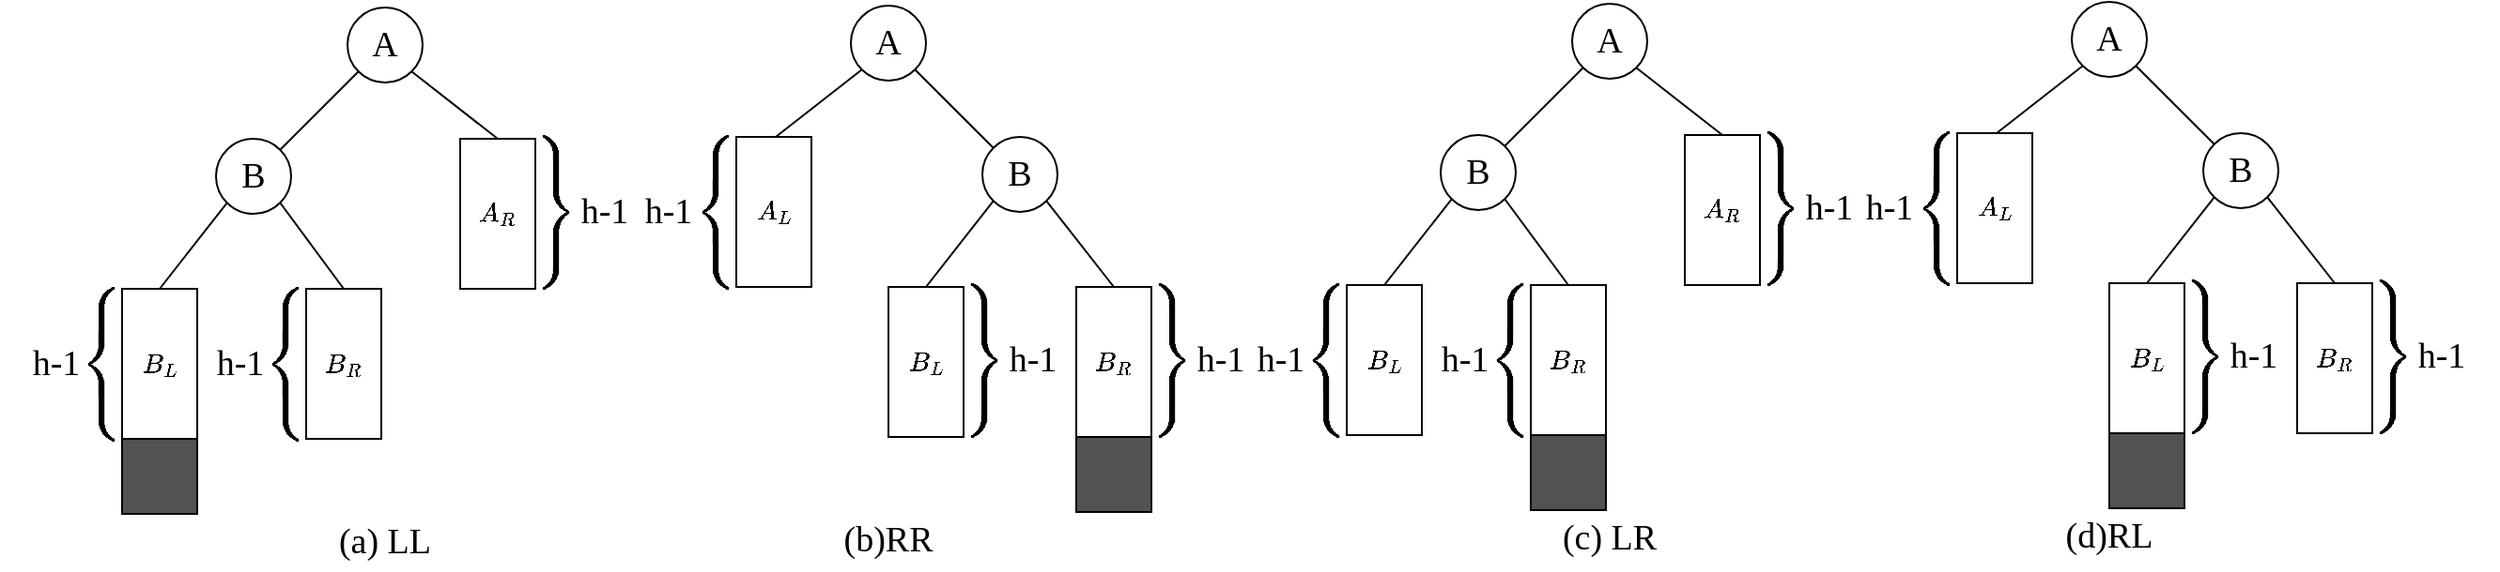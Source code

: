 <mxfile version="23.0.2" type="device">
  <diagram name="第 1 页" id="KQCiJwFa0hS5rHlSRLIT">
    <mxGraphModel dx="1378" dy="1065" grid="1" gridSize="10" guides="1" tooltips="1" connect="1" arrows="1" fold="1" page="1" pageScale="1" pageWidth="827" pageHeight="1169" math="1" shadow="0">
      <root>
        <mxCell id="0" />
        <mxCell id="1" parent="0" />
        <mxCell id="DSus3vwQZFm3lOOcsBD6-126" value="" style="group;flipH=0;" vertex="1" connectable="0" parent="1">
          <mxGeometry x="27" y="80" width="352" height="300" as="geometry" />
        </mxCell>
        <mxCell id="DSus3vwQZFm3lOOcsBD6-1" value="A" style="ellipse;whiteSpace=wrap;html=1;fontFamily=Times New Roman;fontSize=19;" vertex="1" parent="DSus3vwQZFm3lOOcsBD6-126">
          <mxGeometry x="185" width="40" height="40" as="geometry" />
        </mxCell>
        <mxCell id="DSus3vwQZFm3lOOcsBD6-2" value="B" style="ellipse;whiteSpace=wrap;html=1;fontFamily=Times New Roman;fontSize=19;" vertex="1" parent="DSus3vwQZFm3lOOcsBD6-126">
          <mxGeometry x="115" y="70" width="40" height="40" as="geometry" />
        </mxCell>
        <mxCell id="DSus3vwQZFm3lOOcsBD6-6" style="rounded=0;orthogonalLoop=1;jettySize=auto;html=1;exitX=0;exitY=1;exitDx=0;exitDy=0;endArrow=none;endFill=0;" edge="1" parent="DSus3vwQZFm3lOOcsBD6-126" source="DSus3vwQZFm3lOOcsBD6-1" target="DSus3vwQZFm3lOOcsBD6-2">
          <mxGeometry relative="1" as="geometry" />
        </mxCell>
        <mxCell id="DSus3vwQZFm3lOOcsBD6-43" value="" style="group" vertex="1" connectable="0" parent="DSus3vwQZFm3lOOcsBD6-126">
          <mxGeometry y="150" width="105" height="120" as="geometry" />
        </mxCell>
        <mxCell id="DSus3vwQZFm3lOOcsBD6-36" value="&lt;font style=&quot;font-size: 19px;&quot; face=&quot;Times New Roman&quot;&gt;h-1&lt;/font&gt;" style="text;html=1;strokeColor=none;fillColor=none;align=center;verticalAlign=middle;whiteSpace=wrap;rounded=0;fontSize=11;fontFamily=Helvetica;fontColor=default;" vertex="1" parent="DSus3vwQZFm3lOOcsBD6-43">
          <mxGeometry y="25" width="60" height="30" as="geometry" />
        </mxCell>
        <mxCell id="DSus3vwQZFm3lOOcsBD6-23" value="&lt;font style=&quot;font-size: 23px;&quot;&gt;$$ \Bigg \{$$&lt;/font&gt;" style="text;html=1;strokeColor=none;fillColor=none;align=center;verticalAlign=middle;whiteSpace=wrap;rounded=0;fontSize=11;fontFamily=Helvetica;fontColor=default;" vertex="1" parent="DSus3vwQZFm3lOOcsBD6-43">
          <mxGeometry x="24" y="25" width="60" height="30" as="geometry" />
        </mxCell>
        <mxCell id="DSus3vwQZFm3lOOcsBD6-33" value="" style="group" vertex="1" connectable="0" parent="DSus3vwQZFm3lOOcsBD6-43">
          <mxGeometry x="65" width="40" height="120" as="geometry" />
        </mxCell>
        <mxCell id="DSus3vwQZFm3lOOcsBD6-12" value="&lt;font style=&quot;font-size: 12px;&quot;&gt;$$B_L$$&lt;/font&gt;" style="rounded=0;whiteSpace=wrap;html=1;direction=west;" vertex="1" parent="DSus3vwQZFm3lOOcsBD6-33">
          <mxGeometry width="40" height="80" as="geometry" />
        </mxCell>
        <mxCell id="DSus3vwQZFm3lOOcsBD6-55" value="" style="rounded=0;whiteSpace=wrap;html=1;fontFamily=Helvetica;fontSize=11;fontColor=default;fillStyle=auto;fillColor=#525252;gradientColor=none;container=0;" vertex="1" parent="DSus3vwQZFm3lOOcsBD6-43">
          <mxGeometry x="65" y="80" width="40" height="40" as="geometry" />
        </mxCell>
        <mxCell id="DSus3vwQZFm3lOOcsBD6-13" style="edgeStyle=none;shape=connector;rounded=0;orthogonalLoop=1;jettySize=auto;html=1;exitX=0;exitY=1;exitDx=0;exitDy=0;entryX=0.5;entryY=1;entryDx=0;entryDy=0;labelBackgroundColor=default;strokeColor=default;align=center;verticalAlign=middle;fontFamily=Helvetica;fontSize=11;fontColor=default;endArrow=none;endFill=0;" edge="1" parent="DSus3vwQZFm3lOOcsBD6-126" source="DSus3vwQZFm3lOOcsBD6-2" target="DSus3vwQZFm3lOOcsBD6-12">
          <mxGeometry relative="1" as="geometry" />
        </mxCell>
        <mxCell id="DSus3vwQZFm3lOOcsBD6-49" value="" style="group" vertex="1" connectable="0" parent="DSus3vwQZFm3lOOcsBD6-126">
          <mxGeometry x="98" y="150" width="105" height="120" as="geometry" />
        </mxCell>
        <mxCell id="DSus3vwQZFm3lOOcsBD6-50" value="&lt;font style=&quot;font-size: 19px;&quot; face=&quot;Times New Roman&quot;&gt;h-1&lt;/font&gt;" style="text;html=1;strokeColor=none;fillColor=none;align=center;verticalAlign=middle;whiteSpace=wrap;rounded=0;fontSize=11;fontFamily=Helvetica;fontColor=default;" vertex="1" parent="DSus3vwQZFm3lOOcsBD6-49">
          <mxGeometry y="25" width="60" height="30" as="geometry" />
        </mxCell>
        <mxCell id="DSus3vwQZFm3lOOcsBD6-51" value="&lt;font style=&quot;font-size: 23px;&quot;&gt;$$ \Bigg \{$$&lt;/font&gt;" style="text;html=1;strokeColor=none;fillColor=none;align=center;verticalAlign=middle;whiteSpace=wrap;rounded=0;fontSize=11;fontFamily=Helvetica;fontColor=default;" vertex="1" parent="DSus3vwQZFm3lOOcsBD6-49">
          <mxGeometry x="24" y="25" width="60" height="30" as="geometry" />
        </mxCell>
        <mxCell id="DSus3vwQZFm3lOOcsBD6-52" value="" style="group" vertex="1" connectable="0" parent="DSus3vwQZFm3lOOcsBD6-49">
          <mxGeometry x="65" width="40" height="120" as="geometry" />
        </mxCell>
        <mxCell id="DSus3vwQZFm3lOOcsBD6-53" value="&lt;font style=&quot;font-size: 12px;&quot;&gt;$$B_R$$&lt;/font&gt;" style="rounded=0;whiteSpace=wrap;html=1;direction=west;" vertex="1" parent="DSus3vwQZFm3lOOcsBD6-52">
          <mxGeometry width="40" height="80" as="geometry" />
        </mxCell>
        <mxCell id="DSus3vwQZFm3lOOcsBD6-54" style="edgeStyle=none;shape=connector;rounded=0;orthogonalLoop=1;jettySize=auto;html=1;exitX=1;exitY=1;exitDx=0;exitDy=0;entryX=0.5;entryY=1;entryDx=0;entryDy=0;labelBackgroundColor=default;strokeColor=default;align=center;verticalAlign=middle;fontFamily=Helvetica;fontSize=11;fontColor=default;endArrow=none;endFill=0;" edge="1" parent="DSus3vwQZFm3lOOcsBD6-126" source="DSus3vwQZFm3lOOcsBD6-2" target="DSus3vwQZFm3lOOcsBD6-53">
          <mxGeometry relative="1" as="geometry" />
        </mxCell>
        <mxCell id="DSus3vwQZFm3lOOcsBD6-67" value="" style="group" vertex="1" connectable="0" parent="DSus3vwQZFm3lOOcsBD6-126">
          <mxGeometry x="245" y="70" width="107" height="80" as="geometry" />
        </mxCell>
        <mxCell id="DSus3vwQZFm3lOOcsBD6-57" value="&lt;font style=&quot;font-size: 19px;&quot; face=&quot;Times New Roman&quot;&gt;h-1&lt;/font&gt;" style="text;html=1;strokeColor=none;fillColor=none;align=center;verticalAlign=middle;whiteSpace=wrap;rounded=0;fontSize=11;fontFamily=Helvetica;fontColor=default;" vertex="1" parent="DSus3vwQZFm3lOOcsBD6-67">
          <mxGeometry x="47" y="24" width="60" height="30" as="geometry" />
        </mxCell>
        <mxCell id="DSus3vwQZFm3lOOcsBD6-58" value="" style="group" vertex="1" connectable="0" parent="DSus3vwQZFm3lOOcsBD6-67">
          <mxGeometry width="81" height="80" as="geometry" />
        </mxCell>
        <mxCell id="DSus3vwQZFm3lOOcsBD6-3" value="$$A_R$$" style="rounded=0;whiteSpace=wrap;html=1;" vertex="1" parent="DSus3vwQZFm3lOOcsBD6-58">
          <mxGeometry width="40" height="80" as="geometry" />
        </mxCell>
        <mxCell id="DSus3vwQZFm3lOOcsBD6-20" value="&lt;font style=&quot;font-size: 23px;&quot;&gt;$$ \Bigg \}$$&lt;/font&gt;" style="text;html=1;strokeColor=none;fillColor=none;align=center;verticalAlign=middle;whiteSpace=wrap;rounded=0;fontSize=11;fontFamily=Helvetica;fontColor=default;" vertex="1" parent="DSus3vwQZFm3lOOcsBD6-58">
          <mxGeometry x="21" y="24" width="60" height="30" as="geometry" />
        </mxCell>
        <mxCell id="DSus3vwQZFm3lOOcsBD6-15" style="edgeStyle=none;shape=connector;rounded=0;orthogonalLoop=1;jettySize=auto;html=1;exitX=1;exitY=1;exitDx=0;exitDy=0;entryX=0.5;entryY=0;entryDx=0;entryDy=0;labelBackgroundColor=default;strokeColor=default;align=center;verticalAlign=middle;fontFamily=Helvetica;fontSize=11;fontColor=default;endArrow=none;endFill=0;" edge="1" parent="DSus3vwQZFm3lOOcsBD6-126" source="DSus3vwQZFm3lOOcsBD6-1" target="DSus3vwQZFm3lOOcsBD6-3">
          <mxGeometry relative="1" as="geometry" />
        </mxCell>
        <mxCell id="DSus3vwQZFm3lOOcsBD6-78" value="&lt;span style=&quot;font-size: 19px;&quot;&gt;&lt;font face=&quot;Times New Roman&quot;&gt;(a) LL&lt;/font&gt;&lt;/span&gt;" style="text;html=1;strokeColor=none;fillColor=none;align=center;verticalAlign=middle;whiteSpace=wrap;rounded=0;fontSize=11;fontFamily=Helvetica;fontColor=default;" vertex="1" parent="DSus3vwQZFm3lOOcsBD6-126">
          <mxGeometry x="175" y="270" width="60" height="30" as="geometry" />
        </mxCell>
        <mxCell id="DSus3vwQZFm3lOOcsBD6-191" value="" style="group" vertex="1" connectable="0" parent="1">
          <mxGeometry x="353" y="79" width="353" height="300" as="geometry" />
        </mxCell>
        <mxCell id="DSus3vwQZFm3lOOcsBD6-154" style="edgeStyle=none;shape=connector;rounded=0;orthogonalLoop=1;jettySize=auto;html=1;exitX=0;exitY=1;exitDx=0;exitDy=0;entryX=0.5;entryY=0;entryDx=0;entryDy=0;labelBackgroundColor=default;strokeColor=default;align=center;verticalAlign=middle;fontFamily=Helvetica;fontSize=11;fontColor=default;endArrow=none;endFill=0;" edge="1" parent="DSus3vwQZFm3lOOcsBD6-191" source="DSus3vwQZFm3lOOcsBD6-151">
          <mxGeometry relative="1" as="geometry">
            <mxPoint x="87.0" y="70" as="targetPoint" />
          </mxGeometry>
        </mxCell>
        <mxCell id="DSus3vwQZFm3lOOcsBD6-151" value="A" style="ellipse;whiteSpace=wrap;html=1;fontFamily=Times New Roman;fontSize=19;fontColor=default;" vertex="1" parent="DSus3vwQZFm3lOOcsBD6-191">
          <mxGeometry x="127" width="40" height="40" as="geometry" />
        </mxCell>
        <mxCell id="DSus3vwQZFm3lOOcsBD6-153" value="&lt;font style=&quot;font-size: 19px;&quot; face=&quot;Times New Roman&quot;&gt;B&lt;/font&gt;" style="ellipse;whiteSpace=wrap;html=1;aspect=fixed;fontFamily=Helvetica;fontSize=11;fontColor=default;" vertex="1" parent="DSus3vwQZFm3lOOcsBD6-191">
          <mxGeometry x="197" y="70" width="40" height="40" as="geometry" />
        </mxCell>
        <mxCell id="DSus3vwQZFm3lOOcsBD6-155" style="edgeStyle=none;shape=connector;rounded=0;orthogonalLoop=1;jettySize=auto;html=1;exitX=1;exitY=1;exitDx=0;exitDy=0;labelBackgroundColor=default;strokeColor=default;align=center;verticalAlign=middle;fontFamily=Helvetica;fontSize=11;fontColor=default;endArrow=none;endFill=0;" edge="1" parent="DSus3vwQZFm3lOOcsBD6-191" source="DSus3vwQZFm3lOOcsBD6-151" target="DSus3vwQZFm3lOOcsBD6-153">
          <mxGeometry relative="1" as="geometry" />
        </mxCell>
        <mxCell id="DSus3vwQZFm3lOOcsBD6-171" value="" style="group;fontFamily=Helvetica;fontSize=11;fontColor=default;" vertex="1" connectable="0" parent="DSus3vwQZFm3lOOcsBD6-191">
          <mxGeometry y="70" width="105" height="120" as="geometry" />
        </mxCell>
        <mxCell id="DSus3vwQZFm3lOOcsBD6-172" value="&lt;font style=&quot;font-size: 19px;&quot; face=&quot;Times New Roman&quot;&gt;h-1&lt;/font&gt;" style="text;html=1;strokeColor=none;fillColor=none;align=center;verticalAlign=middle;whiteSpace=wrap;rounded=0;fontSize=11;fontFamily=Helvetica;fontColor=default;" vertex="1" parent="DSus3vwQZFm3lOOcsBD6-171">
          <mxGeometry y="25" width="60" height="30" as="geometry" />
        </mxCell>
        <mxCell id="DSus3vwQZFm3lOOcsBD6-173" value="&lt;font style=&quot;font-size: 23px;&quot;&gt;$$ \Bigg \{$$&lt;/font&gt;" style="text;html=1;strokeColor=none;fillColor=none;align=center;verticalAlign=middle;whiteSpace=wrap;rounded=0;fontSize=11;fontFamily=Helvetica;fontColor=default;" vertex="1" parent="DSus3vwQZFm3lOOcsBD6-171">
          <mxGeometry x="25" y="25" width="60" height="30" as="geometry" />
        </mxCell>
        <mxCell id="DSus3vwQZFm3lOOcsBD6-174" value="" style="group;fontFamily=Helvetica;fontSize=11;fontColor=default;" vertex="1" connectable="0" parent="DSus3vwQZFm3lOOcsBD6-171">
          <mxGeometry x="66" width="40" height="120" as="geometry" />
        </mxCell>
        <mxCell id="DSus3vwQZFm3lOOcsBD6-175" value="&lt;font style=&quot;font-size: 12px;&quot;&gt;$$A_L$$&lt;/font&gt;" style="rounded=0;whiteSpace=wrap;html=1;direction=west;fontFamily=Helvetica;fontSize=11;fontColor=default;" vertex="1" parent="DSus3vwQZFm3lOOcsBD6-174">
          <mxGeometry width="40" height="80" as="geometry" />
        </mxCell>
        <mxCell id="DSus3vwQZFm3lOOcsBD6-176" value="" style="group" vertex="1" connectable="0" parent="DSus3vwQZFm3lOOcsBD6-191">
          <mxGeometry x="147" y="150" width="107" height="80" as="geometry" />
        </mxCell>
        <mxCell id="DSus3vwQZFm3lOOcsBD6-177" value="&lt;font style=&quot;font-size: 19px;&quot; face=&quot;Times New Roman&quot;&gt;h-1&lt;/font&gt;" style="text;html=1;strokeColor=none;fillColor=none;align=center;verticalAlign=middle;whiteSpace=wrap;rounded=0;fontSize=11;fontFamily=Helvetica;fontColor=default;" vertex="1" parent="DSus3vwQZFm3lOOcsBD6-176">
          <mxGeometry x="47" y="24" width="60" height="30" as="geometry" />
        </mxCell>
        <mxCell id="DSus3vwQZFm3lOOcsBD6-178" value="" style="group" vertex="1" connectable="0" parent="DSus3vwQZFm3lOOcsBD6-176">
          <mxGeometry width="81" height="80" as="geometry" />
        </mxCell>
        <mxCell id="DSus3vwQZFm3lOOcsBD6-179" value="$$B_L$$" style="rounded=0;whiteSpace=wrap;html=1;" vertex="1" parent="DSus3vwQZFm3lOOcsBD6-178">
          <mxGeometry width="40" height="80" as="geometry" />
        </mxCell>
        <mxCell id="DSus3vwQZFm3lOOcsBD6-180" value="&lt;font style=&quot;font-size: 23px;&quot;&gt;$$ \Bigg \}$$&lt;/font&gt;" style="text;html=1;strokeColor=none;fillColor=none;align=center;verticalAlign=middle;whiteSpace=wrap;rounded=0;fontSize=11;fontFamily=Helvetica;fontColor=default;" vertex="1" parent="DSus3vwQZFm3lOOcsBD6-178">
          <mxGeometry x="21" y="24" width="60" height="30" as="geometry" />
        </mxCell>
        <mxCell id="DSus3vwQZFm3lOOcsBD6-187" style="edgeStyle=none;shape=connector;rounded=0;orthogonalLoop=1;jettySize=auto;html=1;exitX=0;exitY=1;exitDx=0;exitDy=0;entryX=0.5;entryY=0;entryDx=0;entryDy=0;labelBackgroundColor=default;strokeColor=default;align=center;verticalAlign=middle;fontFamily=Helvetica;fontSize=11;fontColor=default;endArrow=none;endFill=0;" edge="1" parent="DSus3vwQZFm3lOOcsBD6-191" source="DSus3vwQZFm3lOOcsBD6-153" target="DSus3vwQZFm3lOOcsBD6-179">
          <mxGeometry relative="1" as="geometry" />
        </mxCell>
        <mxCell id="DSus3vwQZFm3lOOcsBD6-181" value="" style="group" vertex="1" connectable="0" parent="DSus3vwQZFm3lOOcsBD6-191">
          <mxGeometry x="247" y="150" width="107" height="80" as="geometry" />
        </mxCell>
        <mxCell id="DSus3vwQZFm3lOOcsBD6-182" value="&lt;font style=&quot;font-size: 19px;&quot; face=&quot;Times New Roman&quot;&gt;h-1&lt;/font&gt;" style="text;html=1;strokeColor=none;fillColor=none;align=center;verticalAlign=middle;whiteSpace=wrap;rounded=0;fontSize=11;fontFamily=Helvetica;fontColor=default;" vertex="1" parent="DSus3vwQZFm3lOOcsBD6-181">
          <mxGeometry x="47" y="24" width="60" height="30" as="geometry" />
        </mxCell>
        <mxCell id="DSus3vwQZFm3lOOcsBD6-183" value="" style="group" vertex="1" connectable="0" parent="DSus3vwQZFm3lOOcsBD6-181">
          <mxGeometry width="81" height="80" as="geometry" />
        </mxCell>
        <mxCell id="DSus3vwQZFm3lOOcsBD6-184" value="$$B_R$$" style="rounded=0;whiteSpace=wrap;html=1;" vertex="1" parent="DSus3vwQZFm3lOOcsBD6-183">
          <mxGeometry width="40" height="80" as="geometry" />
        </mxCell>
        <mxCell id="DSus3vwQZFm3lOOcsBD6-185" value="&lt;font style=&quot;font-size: 23px;&quot;&gt;$$ \Bigg \}$$&lt;/font&gt;" style="text;html=1;strokeColor=none;fillColor=none;align=center;verticalAlign=middle;whiteSpace=wrap;rounded=0;fontSize=11;fontFamily=Helvetica;fontColor=default;" vertex="1" parent="DSus3vwQZFm3lOOcsBD6-183">
          <mxGeometry x="21" y="24" width="60" height="30" as="geometry" />
        </mxCell>
        <mxCell id="DSus3vwQZFm3lOOcsBD6-188" style="edgeStyle=none;shape=connector;rounded=0;orthogonalLoop=1;jettySize=auto;html=1;exitX=1;exitY=1;exitDx=0;exitDy=0;entryX=0.5;entryY=0;entryDx=0;entryDy=0;labelBackgroundColor=default;strokeColor=default;align=center;verticalAlign=middle;fontFamily=Helvetica;fontSize=11;fontColor=default;endArrow=none;endFill=0;" edge="1" parent="DSus3vwQZFm3lOOcsBD6-191" source="DSus3vwQZFm3lOOcsBD6-153" target="DSus3vwQZFm3lOOcsBD6-184">
          <mxGeometry relative="1" as="geometry" />
        </mxCell>
        <mxCell id="DSus3vwQZFm3lOOcsBD6-189" value="" style="rounded=0;whiteSpace=wrap;html=1;fontFamily=Helvetica;fontSize=11;fontColor=default;fillStyle=auto;fillColor=#525252;gradientColor=none;container=0;" vertex="1" parent="DSus3vwQZFm3lOOcsBD6-191">
          <mxGeometry x="247" y="230" width="40" height="40" as="geometry" />
        </mxCell>
        <mxCell id="DSus3vwQZFm3lOOcsBD6-190" value="&lt;span style=&quot;font-size: 19px;&quot;&gt;&lt;font face=&quot;Times New Roman&quot;&gt;(b)RR&lt;/font&gt;&lt;/span&gt;" style="text;html=1;strokeColor=none;fillColor=none;align=center;verticalAlign=middle;whiteSpace=wrap;rounded=0;fontSize=11;fontFamily=Helvetica;fontColor=default;" vertex="1" parent="DSus3vwQZFm3lOOcsBD6-191">
          <mxGeometry x="116" y="270" width="62" height="30" as="geometry" />
        </mxCell>
        <mxCell id="DSus3vwQZFm3lOOcsBD6-222" value="" style="group;flipH=0;" vertex="1" connectable="0" parent="1">
          <mxGeometry x="679" y="78" width="352" height="300" as="geometry" />
        </mxCell>
        <mxCell id="DSus3vwQZFm3lOOcsBD6-223" value="A" style="ellipse;whiteSpace=wrap;html=1;fontFamily=Times New Roman;fontSize=19;" vertex="1" parent="DSus3vwQZFm3lOOcsBD6-222">
          <mxGeometry x="185" width="40" height="40" as="geometry" />
        </mxCell>
        <mxCell id="DSus3vwQZFm3lOOcsBD6-224" value="B" style="ellipse;whiteSpace=wrap;html=1;fontFamily=Times New Roman;fontSize=19;" vertex="1" parent="DSus3vwQZFm3lOOcsBD6-222">
          <mxGeometry x="115" y="70" width="40" height="40" as="geometry" />
        </mxCell>
        <mxCell id="DSus3vwQZFm3lOOcsBD6-225" style="rounded=0;orthogonalLoop=1;jettySize=auto;html=1;exitX=0;exitY=1;exitDx=0;exitDy=0;endArrow=none;endFill=0;" edge="1" parent="DSus3vwQZFm3lOOcsBD6-222" source="DSus3vwQZFm3lOOcsBD6-223" target="DSus3vwQZFm3lOOcsBD6-224">
          <mxGeometry relative="1" as="geometry" />
        </mxCell>
        <mxCell id="DSus3vwQZFm3lOOcsBD6-226" value="" style="group" vertex="1" connectable="0" parent="DSus3vwQZFm3lOOcsBD6-222">
          <mxGeometry y="150" width="105" height="120" as="geometry" />
        </mxCell>
        <mxCell id="DSus3vwQZFm3lOOcsBD6-227" value="&lt;font style=&quot;font-size: 19px;&quot; face=&quot;Times New Roman&quot;&gt;h-1&lt;/font&gt;" style="text;html=1;strokeColor=none;fillColor=none;align=center;verticalAlign=middle;whiteSpace=wrap;rounded=0;fontSize=11;fontFamily=Helvetica;fontColor=default;" vertex="1" parent="DSus3vwQZFm3lOOcsBD6-226">
          <mxGeometry y="25" width="60" height="30" as="geometry" />
        </mxCell>
        <mxCell id="DSus3vwQZFm3lOOcsBD6-228" value="&lt;font style=&quot;font-size: 23px;&quot;&gt;$$ \Bigg \{$$&lt;/font&gt;" style="text;html=1;strokeColor=none;fillColor=none;align=center;verticalAlign=middle;whiteSpace=wrap;rounded=0;fontSize=11;fontFamily=Helvetica;fontColor=default;" vertex="1" parent="DSus3vwQZFm3lOOcsBD6-226">
          <mxGeometry x="24" y="25" width="60" height="30" as="geometry" />
        </mxCell>
        <mxCell id="DSus3vwQZFm3lOOcsBD6-229" value="" style="group" vertex="1" connectable="0" parent="DSus3vwQZFm3lOOcsBD6-226">
          <mxGeometry x="65" width="40" height="120" as="geometry" />
        </mxCell>
        <mxCell id="DSus3vwQZFm3lOOcsBD6-230" value="&lt;font style=&quot;font-size: 12px;&quot;&gt;$$B_L$$&lt;/font&gt;" style="rounded=0;whiteSpace=wrap;html=1;direction=west;" vertex="1" parent="DSus3vwQZFm3lOOcsBD6-229">
          <mxGeometry width="40" height="80" as="geometry" />
        </mxCell>
        <mxCell id="DSus3vwQZFm3lOOcsBD6-232" style="edgeStyle=none;shape=connector;rounded=0;orthogonalLoop=1;jettySize=auto;html=1;exitX=0;exitY=1;exitDx=0;exitDy=0;entryX=0.5;entryY=1;entryDx=0;entryDy=0;labelBackgroundColor=default;strokeColor=default;align=center;verticalAlign=middle;fontFamily=Helvetica;fontSize=11;fontColor=default;endArrow=none;endFill=0;" edge="1" parent="DSus3vwQZFm3lOOcsBD6-222" source="DSus3vwQZFm3lOOcsBD6-224" target="DSus3vwQZFm3lOOcsBD6-230">
          <mxGeometry relative="1" as="geometry" />
        </mxCell>
        <mxCell id="DSus3vwQZFm3lOOcsBD6-233" value="" style="group" vertex="1" connectable="0" parent="DSus3vwQZFm3lOOcsBD6-222">
          <mxGeometry x="98" y="150" width="105" height="120" as="geometry" />
        </mxCell>
        <mxCell id="DSus3vwQZFm3lOOcsBD6-234" value="&lt;font style=&quot;font-size: 19px;&quot; face=&quot;Times New Roman&quot;&gt;h-1&lt;/font&gt;" style="text;html=1;strokeColor=none;fillColor=none;align=center;verticalAlign=middle;whiteSpace=wrap;rounded=0;fontSize=11;fontFamily=Helvetica;fontColor=default;" vertex="1" parent="DSus3vwQZFm3lOOcsBD6-233">
          <mxGeometry y="25" width="60" height="30" as="geometry" />
        </mxCell>
        <mxCell id="DSus3vwQZFm3lOOcsBD6-235" value="&lt;font style=&quot;font-size: 23px;&quot;&gt;$$ \Bigg \{$$&lt;/font&gt;" style="text;html=1;strokeColor=none;fillColor=none;align=center;verticalAlign=middle;whiteSpace=wrap;rounded=0;fontSize=11;fontFamily=Helvetica;fontColor=default;" vertex="1" parent="DSus3vwQZFm3lOOcsBD6-233">
          <mxGeometry x="24" y="25" width="60" height="30" as="geometry" />
        </mxCell>
        <mxCell id="DSus3vwQZFm3lOOcsBD6-236" value="" style="group" vertex="1" connectable="0" parent="DSus3vwQZFm3lOOcsBD6-233">
          <mxGeometry x="65" width="40" height="120" as="geometry" />
        </mxCell>
        <mxCell id="DSus3vwQZFm3lOOcsBD6-237" value="&lt;font style=&quot;font-size: 12px;&quot;&gt;$$B_R$$&lt;/font&gt;" style="rounded=0;whiteSpace=wrap;html=1;direction=west;" vertex="1" parent="DSus3vwQZFm3lOOcsBD6-236">
          <mxGeometry width="40" height="80" as="geometry" />
        </mxCell>
        <mxCell id="DSus3vwQZFm3lOOcsBD6-270" value="" style="rounded=0;whiteSpace=wrap;html=1;fontFamily=Helvetica;fontSize=11;fontColor=default;fillStyle=auto;fillColor=#525252;gradientColor=none;container=0;" vertex="1" parent="DSus3vwQZFm3lOOcsBD6-236">
          <mxGeometry y="80" width="40" height="40" as="geometry" />
        </mxCell>
        <mxCell id="DSus3vwQZFm3lOOcsBD6-238" style="edgeStyle=none;shape=connector;rounded=0;orthogonalLoop=1;jettySize=auto;html=1;exitX=1;exitY=1;exitDx=0;exitDy=0;entryX=0.5;entryY=1;entryDx=0;entryDy=0;labelBackgroundColor=default;strokeColor=default;align=center;verticalAlign=middle;fontFamily=Helvetica;fontSize=11;fontColor=default;endArrow=none;endFill=0;" edge="1" parent="DSus3vwQZFm3lOOcsBD6-222" source="DSus3vwQZFm3lOOcsBD6-224" target="DSus3vwQZFm3lOOcsBD6-237">
          <mxGeometry relative="1" as="geometry" />
        </mxCell>
        <mxCell id="DSus3vwQZFm3lOOcsBD6-239" value="" style="group" vertex="1" connectable="0" parent="DSus3vwQZFm3lOOcsBD6-222">
          <mxGeometry x="245" y="70" width="107" height="80" as="geometry" />
        </mxCell>
        <mxCell id="DSus3vwQZFm3lOOcsBD6-240" value="&lt;font style=&quot;font-size: 19px;&quot; face=&quot;Times New Roman&quot;&gt;h-1&lt;/font&gt;" style="text;html=1;strokeColor=none;fillColor=none;align=center;verticalAlign=middle;whiteSpace=wrap;rounded=0;fontSize=11;fontFamily=Helvetica;fontColor=default;" vertex="1" parent="DSus3vwQZFm3lOOcsBD6-239">
          <mxGeometry x="47" y="24" width="60" height="30" as="geometry" />
        </mxCell>
        <mxCell id="DSus3vwQZFm3lOOcsBD6-241" value="" style="group" vertex="1" connectable="0" parent="DSus3vwQZFm3lOOcsBD6-239">
          <mxGeometry width="81" height="80" as="geometry" />
        </mxCell>
        <mxCell id="DSus3vwQZFm3lOOcsBD6-242" value="$$A_R$$" style="rounded=0;whiteSpace=wrap;html=1;" vertex="1" parent="DSus3vwQZFm3lOOcsBD6-241">
          <mxGeometry width="40" height="80" as="geometry" />
        </mxCell>
        <mxCell id="DSus3vwQZFm3lOOcsBD6-243" value="&lt;font style=&quot;font-size: 23px;&quot;&gt;$$ \Bigg \}$$&lt;/font&gt;" style="text;html=1;strokeColor=none;fillColor=none;align=center;verticalAlign=middle;whiteSpace=wrap;rounded=0;fontSize=11;fontFamily=Helvetica;fontColor=default;" vertex="1" parent="DSus3vwQZFm3lOOcsBD6-241">
          <mxGeometry x="21" y="24" width="60" height="30" as="geometry" />
        </mxCell>
        <mxCell id="DSus3vwQZFm3lOOcsBD6-244" style="edgeStyle=none;shape=connector;rounded=0;orthogonalLoop=1;jettySize=auto;html=1;exitX=1;exitY=1;exitDx=0;exitDy=0;entryX=0.5;entryY=0;entryDx=0;entryDy=0;labelBackgroundColor=default;strokeColor=default;align=center;verticalAlign=middle;fontFamily=Helvetica;fontSize=11;fontColor=default;endArrow=none;endFill=0;" edge="1" parent="DSus3vwQZFm3lOOcsBD6-222" source="DSus3vwQZFm3lOOcsBD6-223" target="DSus3vwQZFm3lOOcsBD6-242">
          <mxGeometry relative="1" as="geometry" />
        </mxCell>
        <mxCell id="DSus3vwQZFm3lOOcsBD6-245" value="&lt;span style=&quot;font-size: 19px;&quot;&gt;&lt;font face=&quot;Times New Roman&quot;&gt;(c) LR&lt;/font&gt;&lt;/span&gt;" style="text;html=1;strokeColor=none;fillColor=none;align=center;verticalAlign=middle;whiteSpace=wrap;rounded=0;fontSize=11;fontFamily=Helvetica;fontColor=default;" vertex="1" parent="DSus3vwQZFm3lOOcsBD6-222">
          <mxGeometry x="175" y="270" width="60" height="30" as="geometry" />
        </mxCell>
        <mxCell id="DSus3vwQZFm3lOOcsBD6-246" value="" style="group" vertex="1" connectable="0" parent="1">
          <mxGeometry x="1003" y="77" width="353" height="300" as="geometry" />
        </mxCell>
        <mxCell id="DSus3vwQZFm3lOOcsBD6-247" style="edgeStyle=none;shape=connector;rounded=0;orthogonalLoop=1;jettySize=auto;html=1;exitX=0;exitY=1;exitDx=0;exitDy=0;entryX=0.5;entryY=0;entryDx=0;entryDy=0;labelBackgroundColor=default;strokeColor=default;align=center;verticalAlign=middle;fontFamily=Helvetica;fontSize=11;fontColor=default;endArrow=none;endFill=0;" edge="1" parent="DSus3vwQZFm3lOOcsBD6-246" source="DSus3vwQZFm3lOOcsBD6-248">
          <mxGeometry relative="1" as="geometry">
            <mxPoint x="87.0" y="70" as="targetPoint" />
          </mxGeometry>
        </mxCell>
        <mxCell id="DSus3vwQZFm3lOOcsBD6-248" value="A" style="ellipse;whiteSpace=wrap;html=1;fontFamily=Times New Roman;fontSize=19;fontColor=default;" vertex="1" parent="DSus3vwQZFm3lOOcsBD6-246">
          <mxGeometry x="127" width="40" height="40" as="geometry" />
        </mxCell>
        <mxCell id="DSus3vwQZFm3lOOcsBD6-249" value="&lt;font style=&quot;font-size: 19px;&quot; face=&quot;Times New Roman&quot;&gt;B&lt;/font&gt;" style="ellipse;whiteSpace=wrap;html=1;aspect=fixed;fontFamily=Helvetica;fontSize=11;fontColor=default;" vertex="1" parent="DSus3vwQZFm3lOOcsBD6-246">
          <mxGeometry x="197" y="70" width="40" height="40" as="geometry" />
        </mxCell>
        <mxCell id="DSus3vwQZFm3lOOcsBD6-250" style="edgeStyle=none;shape=connector;rounded=0;orthogonalLoop=1;jettySize=auto;html=1;exitX=1;exitY=1;exitDx=0;exitDy=0;labelBackgroundColor=default;strokeColor=default;align=center;verticalAlign=middle;fontFamily=Helvetica;fontSize=11;fontColor=default;endArrow=none;endFill=0;" edge="1" parent="DSus3vwQZFm3lOOcsBD6-246" source="DSus3vwQZFm3lOOcsBD6-248" target="DSus3vwQZFm3lOOcsBD6-249">
          <mxGeometry relative="1" as="geometry" />
        </mxCell>
        <mxCell id="DSus3vwQZFm3lOOcsBD6-251" value="" style="group;fontFamily=Helvetica;fontSize=11;fontColor=default;" vertex="1" connectable="0" parent="DSus3vwQZFm3lOOcsBD6-246">
          <mxGeometry y="70" width="105" height="120" as="geometry" />
        </mxCell>
        <mxCell id="DSus3vwQZFm3lOOcsBD6-252" value="&lt;font style=&quot;font-size: 19px;&quot; face=&quot;Times New Roman&quot;&gt;h-1&lt;/font&gt;" style="text;html=1;strokeColor=none;fillColor=none;align=center;verticalAlign=middle;whiteSpace=wrap;rounded=0;fontSize=11;fontFamily=Helvetica;fontColor=default;" vertex="1" parent="DSus3vwQZFm3lOOcsBD6-251">
          <mxGeometry y="25" width="60" height="30" as="geometry" />
        </mxCell>
        <mxCell id="DSus3vwQZFm3lOOcsBD6-253" value="&lt;font style=&quot;font-size: 23px;&quot;&gt;$$ \Bigg \{$$&lt;/font&gt;" style="text;html=1;strokeColor=none;fillColor=none;align=center;verticalAlign=middle;whiteSpace=wrap;rounded=0;fontSize=11;fontFamily=Helvetica;fontColor=default;" vertex="1" parent="DSus3vwQZFm3lOOcsBD6-251">
          <mxGeometry x="25" y="25" width="60" height="30" as="geometry" />
        </mxCell>
        <mxCell id="DSus3vwQZFm3lOOcsBD6-254" value="" style="group;fontFamily=Helvetica;fontSize=11;fontColor=default;" vertex="1" connectable="0" parent="DSus3vwQZFm3lOOcsBD6-251">
          <mxGeometry x="66" width="40" height="120" as="geometry" />
        </mxCell>
        <mxCell id="DSus3vwQZFm3lOOcsBD6-255" value="&lt;font style=&quot;font-size: 12px;&quot;&gt;$$A_L$$&lt;/font&gt;" style="rounded=0;whiteSpace=wrap;html=1;direction=west;fontFamily=Helvetica;fontSize=11;fontColor=default;" vertex="1" parent="DSus3vwQZFm3lOOcsBD6-254">
          <mxGeometry width="40" height="80" as="geometry" />
        </mxCell>
        <mxCell id="DSus3vwQZFm3lOOcsBD6-256" value="" style="group" vertex="1" connectable="0" parent="DSus3vwQZFm3lOOcsBD6-246">
          <mxGeometry x="147" y="150" width="107" height="80" as="geometry" />
        </mxCell>
        <mxCell id="DSus3vwQZFm3lOOcsBD6-257" value="&lt;font style=&quot;font-size: 19px;&quot; face=&quot;Times New Roman&quot;&gt;h-1&lt;/font&gt;" style="text;html=1;strokeColor=none;fillColor=none;align=center;verticalAlign=middle;whiteSpace=wrap;rounded=0;fontSize=11;fontFamily=Helvetica;fontColor=default;" vertex="1" parent="DSus3vwQZFm3lOOcsBD6-256">
          <mxGeometry x="47" y="24" width="60" height="30" as="geometry" />
        </mxCell>
        <mxCell id="DSus3vwQZFm3lOOcsBD6-258" value="" style="group" vertex="1" connectable="0" parent="DSus3vwQZFm3lOOcsBD6-256">
          <mxGeometry width="81" height="80" as="geometry" />
        </mxCell>
        <mxCell id="DSus3vwQZFm3lOOcsBD6-259" value="$$B_L$$" style="rounded=0;whiteSpace=wrap;html=1;" vertex="1" parent="DSus3vwQZFm3lOOcsBD6-258">
          <mxGeometry width="40" height="80" as="geometry" />
        </mxCell>
        <mxCell id="DSus3vwQZFm3lOOcsBD6-260" value="&lt;font style=&quot;font-size: 23px;&quot;&gt;$$ \Bigg \}$$&lt;/font&gt;" style="text;html=1;strokeColor=none;fillColor=none;align=center;verticalAlign=middle;whiteSpace=wrap;rounded=0;fontSize=11;fontFamily=Helvetica;fontColor=default;" vertex="1" parent="DSus3vwQZFm3lOOcsBD6-258">
          <mxGeometry x="21" y="24" width="60" height="30" as="geometry" />
        </mxCell>
        <mxCell id="DSus3vwQZFm3lOOcsBD6-261" style="edgeStyle=none;shape=connector;rounded=0;orthogonalLoop=1;jettySize=auto;html=1;exitX=0;exitY=1;exitDx=0;exitDy=0;entryX=0.5;entryY=0;entryDx=0;entryDy=0;labelBackgroundColor=default;strokeColor=default;align=center;verticalAlign=middle;fontFamily=Helvetica;fontSize=11;fontColor=default;endArrow=none;endFill=0;" edge="1" parent="DSus3vwQZFm3lOOcsBD6-246" source="DSus3vwQZFm3lOOcsBD6-249" target="DSus3vwQZFm3lOOcsBD6-259">
          <mxGeometry relative="1" as="geometry" />
        </mxCell>
        <mxCell id="DSus3vwQZFm3lOOcsBD6-262" value="" style="group" vertex="1" connectable="0" parent="DSus3vwQZFm3lOOcsBD6-246">
          <mxGeometry x="247" y="150" width="107" height="80" as="geometry" />
        </mxCell>
        <mxCell id="DSus3vwQZFm3lOOcsBD6-263" value="&lt;font style=&quot;font-size: 19px;&quot; face=&quot;Times New Roman&quot;&gt;h-1&lt;/font&gt;" style="text;html=1;strokeColor=none;fillColor=none;align=center;verticalAlign=middle;whiteSpace=wrap;rounded=0;fontSize=11;fontFamily=Helvetica;fontColor=default;" vertex="1" parent="DSus3vwQZFm3lOOcsBD6-262">
          <mxGeometry x="47" y="24" width="60" height="30" as="geometry" />
        </mxCell>
        <mxCell id="DSus3vwQZFm3lOOcsBD6-264" value="" style="group" vertex="1" connectable="0" parent="DSus3vwQZFm3lOOcsBD6-262">
          <mxGeometry width="81" height="80" as="geometry" />
        </mxCell>
        <mxCell id="DSus3vwQZFm3lOOcsBD6-265" value="$$B_R$$" style="rounded=0;whiteSpace=wrap;html=1;" vertex="1" parent="DSus3vwQZFm3lOOcsBD6-264">
          <mxGeometry width="40" height="80" as="geometry" />
        </mxCell>
        <mxCell id="DSus3vwQZFm3lOOcsBD6-266" value="&lt;font style=&quot;font-size: 23px;&quot;&gt;$$ \Bigg \}$$&lt;/font&gt;" style="text;html=1;strokeColor=none;fillColor=none;align=center;verticalAlign=middle;whiteSpace=wrap;rounded=0;fontSize=11;fontFamily=Helvetica;fontColor=default;" vertex="1" parent="DSus3vwQZFm3lOOcsBD6-264">
          <mxGeometry x="21" y="24" width="60" height="30" as="geometry" />
        </mxCell>
        <mxCell id="DSus3vwQZFm3lOOcsBD6-267" style="edgeStyle=none;shape=connector;rounded=0;orthogonalLoop=1;jettySize=auto;html=1;exitX=1;exitY=1;exitDx=0;exitDy=0;entryX=0.5;entryY=0;entryDx=0;entryDy=0;labelBackgroundColor=default;strokeColor=default;align=center;verticalAlign=middle;fontFamily=Helvetica;fontSize=11;fontColor=default;endArrow=none;endFill=0;" edge="1" parent="DSus3vwQZFm3lOOcsBD6-246" source="DSus3vwQZFm3lOOcsBD6-249" target="DSus3vwQZFm3lOOcsBD6-265">
          <mxGeometry relative="1" as="geometry" />
        </mxCell>
        <mxCell id="DSus3vwQZFm3lOOcsBD6-268" value="" style="rounded=0;whiteSpace=wrap;html=1;fontFamily=Helvetica;fontSize=11;fontColor=default;fillStyle=auto;fillColor=#525252;gradientColor=none;container=0;" vertex="1" parent="DSus3vwQZFm3lOOcsBD6-246">
          <mxGeometry x="147" y="230" width="40" height="40" as="geometry" />
        </mxCell>
        <mxCell id="DSus3vwQZFm3lOOcsBD6-269" value="&lt;span style=&quot;font-size: 19px;&quot;&gt;&lt;font face=&quot;Times New Roman&quot;&gt;(d)RL&lt;/font&gt;&lt;/span&gt;" style="text;html=1;strokeColor=none;fillColor=none;align=center;verticalAlign=middle;whiteSpace=wrap;rounded=0;fontSize=11;fontFamily=Helvetica;fontColor=default;" vertex="1" parent="DSus3vwQZFm3lOOcsBD6-246">
          <mxGeometry x="117" y="270" width="60" height="30" as="geometry" />
        </mxCell>
      </root>
    </mxGraphModel>
  </diagram>
</mxfile>

